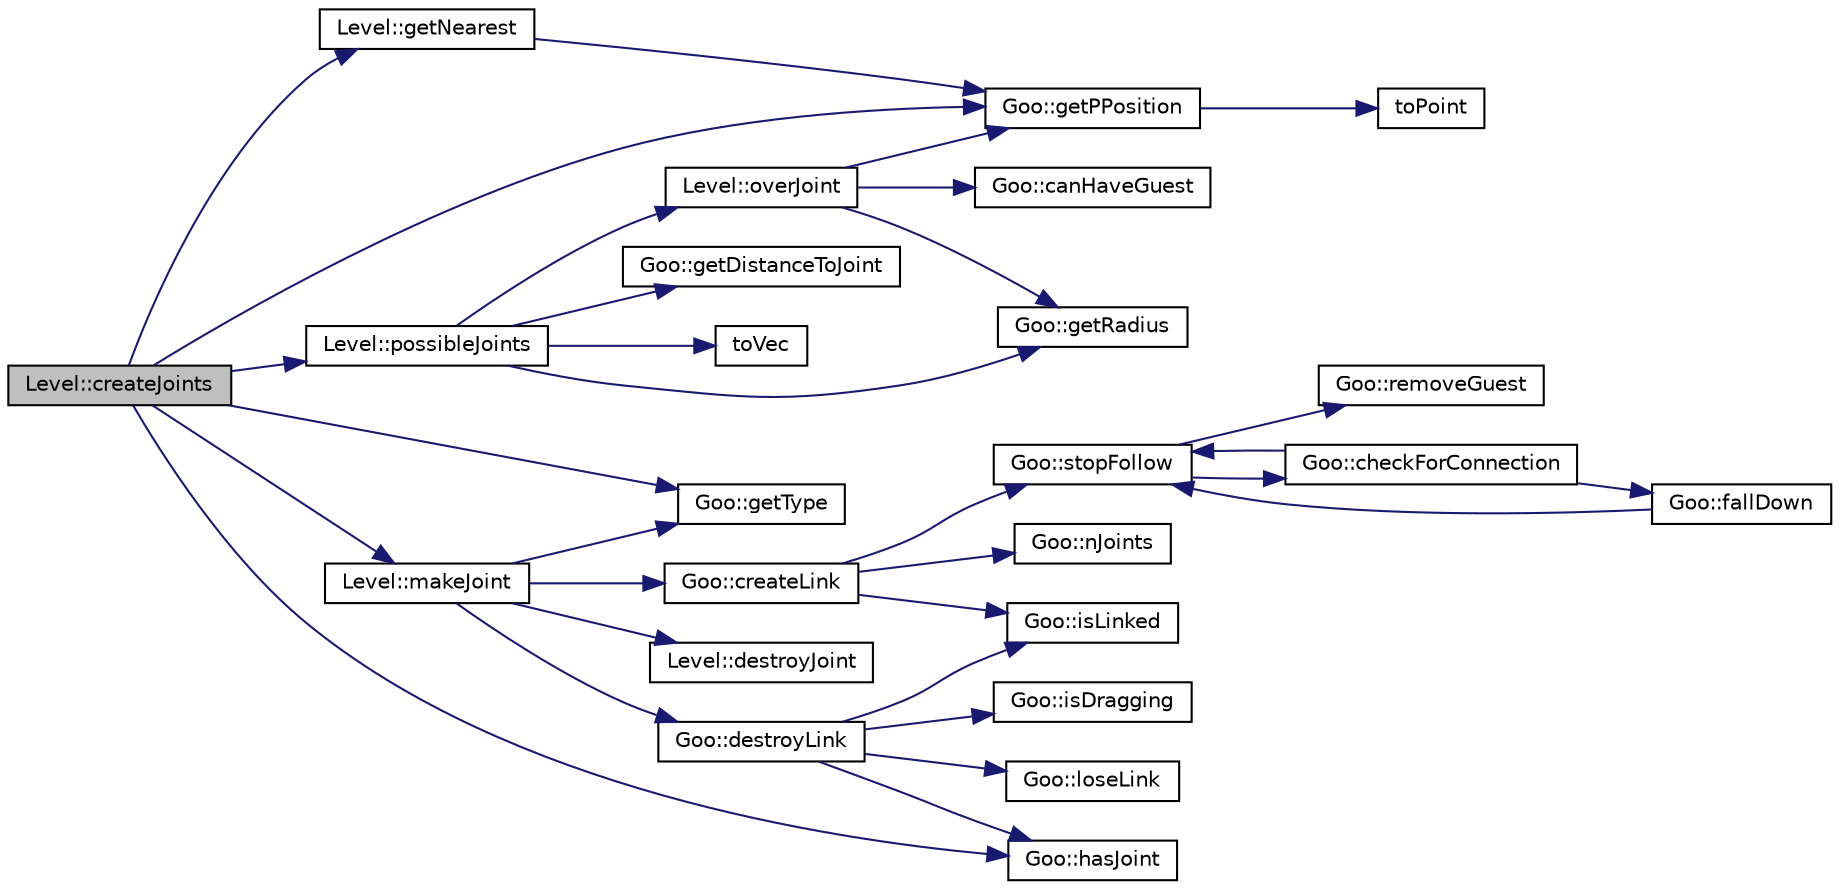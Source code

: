 digraph G
{
  edge [fontname="Helvetica",fontsize="10",labelfontname="Helvetica",labelfontsize="10"];
  node [fontname="Helvetica",fontsize="10",shape=record];
  rankdir="LR";
  Node1 [label="Level::createJoints",height=0.2,width=0.4,color="black", fillcolor="grey75", style="filled" fontcolor="black"];
  Node1 -> Node2 [color="midnightblue",fontsize="10",style="solid",fontname="Helvetica"];
  Node2 [label="Level::getNearest",height=0.2,width=0.4,color="black", fillcolor="white", style="filled",URL="$classLevel.html#aca74107009f4e400228f604a33a7dceb"];
  Node2 -> Node3 [color="midnightblue",fontsize="10",style="solid",fontname="Helvetica"];
  Node3 [label="Goo::getPPosition",height=0.2,width=0.4,color="black", fillcolor="white", style="filled",URL="$classGoo.html#a7396488f837512c3e887f15fb82dcb8f"];
  Node3 -> Node4 [color="midnightblue",fontsize="10",style="solid",fontname="Helvetica"];
  Node4 [label="toPoint",height=0.2,width=0.4,color="black", fillcolor="white", style="filled",URL="$tools_8h.html#a94f703d943194650c89dfc581bab6b14",tooltip="Convert a b2Vec2 in a QPoint."];
  Node1 -> Node3 [color="midnightblue",fontsize="10",style="solid",fontname="Helvetica"];
  Node1 -> Node5 [color="midnightblue",fontsize="10",style="solid",fontname="Helvetica"];
  Node5 [label="Goo::getType",height=0.2,width=0.4,color="black", fillcolor="white", style="filled",URL="$classGoo.html#a8cac492322c2dad97fe6cbb5aedac425"];
  Node1 -> Node6 [color="midnightblue",fontsize="10",style="solid",fontname="Helvetica"];
  Node6 [label="Goo::hasJoint",height=0.2,width=0.4,color="black", fillcolor="white", style="filled",URL="$classGoo.html#ae809f97fb4c0c7f58a63cbed66f0ba5c"];
  Node1 -> Node7 [color="midnightblue",fontsize="10",style="solid",fontname="Helvetica"];
  Node7 [label="Level::makeJoint",height=0.2,width=0.4,color="black", fillcolor="white", style="filled",URL="$classLevel.html#ab40a5647912f4ef6e3a70b0afd75027b"];
  Node7 -> Node8 [color="midnightblue",fontsize="10",style="solid",fontname="Helvetica"];
  Node8 [label="Goo::createLink",height=0.2,width=0.4,color="black", fillcolor="white", style="filled",URL="$classGoo.html#a4cf3a6d7b7523864a419def0a8aa9949"];
  Node8 -> Node9 [color="midnightblue",fontsize="10",style="solid",fontname="Helvetica"];
  Node9 [label="Goo::isLinked",height=0.2,width=0.4,color="black", fillcolor="white", style="filled",URL="$classGoo.html#aed176edac944a149551eab016e6f0d6a"];
  Node8 -> Node10 [color="midnightblue",fontsize="10",style="solid",fontname="Helvetica"];
  Node10 [label="Goo::nJoints",height=0.2,width=0.4,color="black", fillcolor="white", style="filled",URL="$classGoo.html#a0e7e7badc0a969ffca1e3d1341238e78"];
  Node8 -> Node11 [color="midnightblue",fontsize="10",style="solid",fontname="Helvetica"];
  Node11 [label="Goo::stopFollow",height=0.2,width=0.4,color="black", fillcolor="white", style="filled",URL="$classGoo.html#a83a93e67d95635456f9bf4bcfb1ccf32"];
  Node11 -> Node12 [color="midnightblue",fontsize="10",style="solid",fontname="Helvetica"];
  Node12 [label="Goo::checkForConnection",height=0.2,width=0.4,color="black", fillcolor="white", style="filled",URL="$classGoo.html#abfc4ee3aa7503c26f1bd4e2024f666e4"];
  Node12 -> Node13 [color="midnightblue",fontsize="10",style="solid",fontname="Helvetica"];
  Node13 [label="Goo::fallDown",height=0.2,width=0.4,color="black", fillcolor="white", style="filled",URL="$classGoo.html#aefb4ce872af2583c479f2b41d9b494ab"];
  Node13 -> Node11 [color="midnightblue",fontsize="10",style="solid",fontname="Helvetica"];
  Node12 -> Node11 [color="midnightblue",fontsize="10",style="solid",fontname="Helvetica"];
  Node11 -> Node14 [color="midnightblue",fontsize="10",style="solid",fontname="Helvetica"];
  Node14 [label="Goo::removeGuest",height=0.2,width=0.4,color="black", fillcolor="white", style="filled",URL="$classGoo.html#a048114698e7a5f9912bfc09f19470264"];
  Node7 -> Node15 [color="midnightblue",fontsize="10",style="solid",fontname="Helvetica"];
  Node15 [label="Level::destroyJoint",height=0.2,width=0.4,color="black", fillcolor="white", style="filled",URL="$classLevel.html#a10d0cb1d3ed6a596c62b3411c2f5bd9d"];
  Node7 -> Node16 [color="midnightblue",fontsize="10",style="solid",fontname="Helvetica"];
  Node16 [label="Goo::destroyLink",height=0.2,width=0.4,color="black", fillcolor="white", style="filled",URL="$classGoo.html#a8105c971d0f98551e80be333c4658447"];
  Node16 -> Node6 [color="midnightblue",fontsize="10",style="solid",fontname="Helvetica"];
  Node16 -> Node17 [color="midnightblue",fontsize="10",style="solid",fontname="Helvetica"];
  Node17 [label="Goo::isDragging",height=0.2,width=0.4,color="black", fillcolor="white", style="filled",URL="$classGoo.html#a9c348d89e111f2cd91717e5b743c9c04"];
  Node16 -> Node9 [color="midnightblue",fontsize="10",style="solid",fontname="Helvetica"];
  Node16 -> Node18 [color="midnightblue",fontsize="10",style="solid",fontname="Helvetica"];
  Node18 [label="Goo::loseLink",height=0.2,width=0.4,color="black", fillcolor="white", style="filled",URL="$classGoo.html#a8dbb600f747f7e1bd4bc47629cbc9ec9"];
  Node7 -> Node5 [color="midnightblue",fontsize="10",style="solid",fontname="Helvetica"];
  Node1 -> Node19 [color="midnightblue",fontsize="10",style="solid",fontname="Helvetica"];
  Node19 [label="Level::possibleJoints",height=0.2,width=0.4,color="black", fillcolor="white", style="filled",URL="$classLevel.html#a621fa42856df90cfe131ccfa5cf283a3"];
  Node19 -> Node20 [color="midnightblue",fontsize="10",style="solid",fontname="Helvetica"];
  Node20 [label="Goo::getDistanceToJoint",height=0.2,width=0.4,color="black", fillcolor="white", style="filled",URL="$classGoo.html#aefaad03bb584253a6f4466cc3a187b36"];
  Node19 -> Node21 [color="midnightblue",fontsize="10",style="solid",fontname="Helvetica"];
  Node21 [label="Goo::getRadius",height=0.2,width=0.4,color="black", fillcolor="white", style="filled",URL="$classGoo.html#ad0a35947fd97bfef88a7dc9b340536e0"];
  Node19 -> Node22 [color="midnightblue",fontsize="10",style="solid",fontname="Helvetica"];
  Node22 [label="Level::overJoint",height=0.2,width=0.4,color="black", fillcolor="white", style="filled",URL="$classLevel.html#a4b6b70d2128a700906103c5b5c415f9e"];
  Node22 -> Node23 [color="midnightblue",fontsize="10",style="solid",fontname="Helvetica"];
  Node23 [label="Goo::canHaveGuest",height=0.2,width=0.4,color="black", fillcolor="white", style="filled",URL="$classGoo.html#adffdee25f5a524db989cdbd9f4536857"];
  Node22 -> Node3 [color="midnightblue",fontsize="10",style="solid",fontname="Helvetica"];
  Node22 -> Node21 [color="midnightblue",fontsize="10",style="solid",fontname="Helvetica"];
  Node19 -> Node24 [color="midnightblue",fontsize="10",style="solid",fontname="Helvetica"];
  Node24 [label="toVec",height=0.2,width=0.4,color="black", fillcolor="white", style="filled",URL="$tools_8h.html#a8dfdc7a5f23df015bdc2dd317531c528",tooltip="Convert a QPoint in a b2Vec2."];
}
